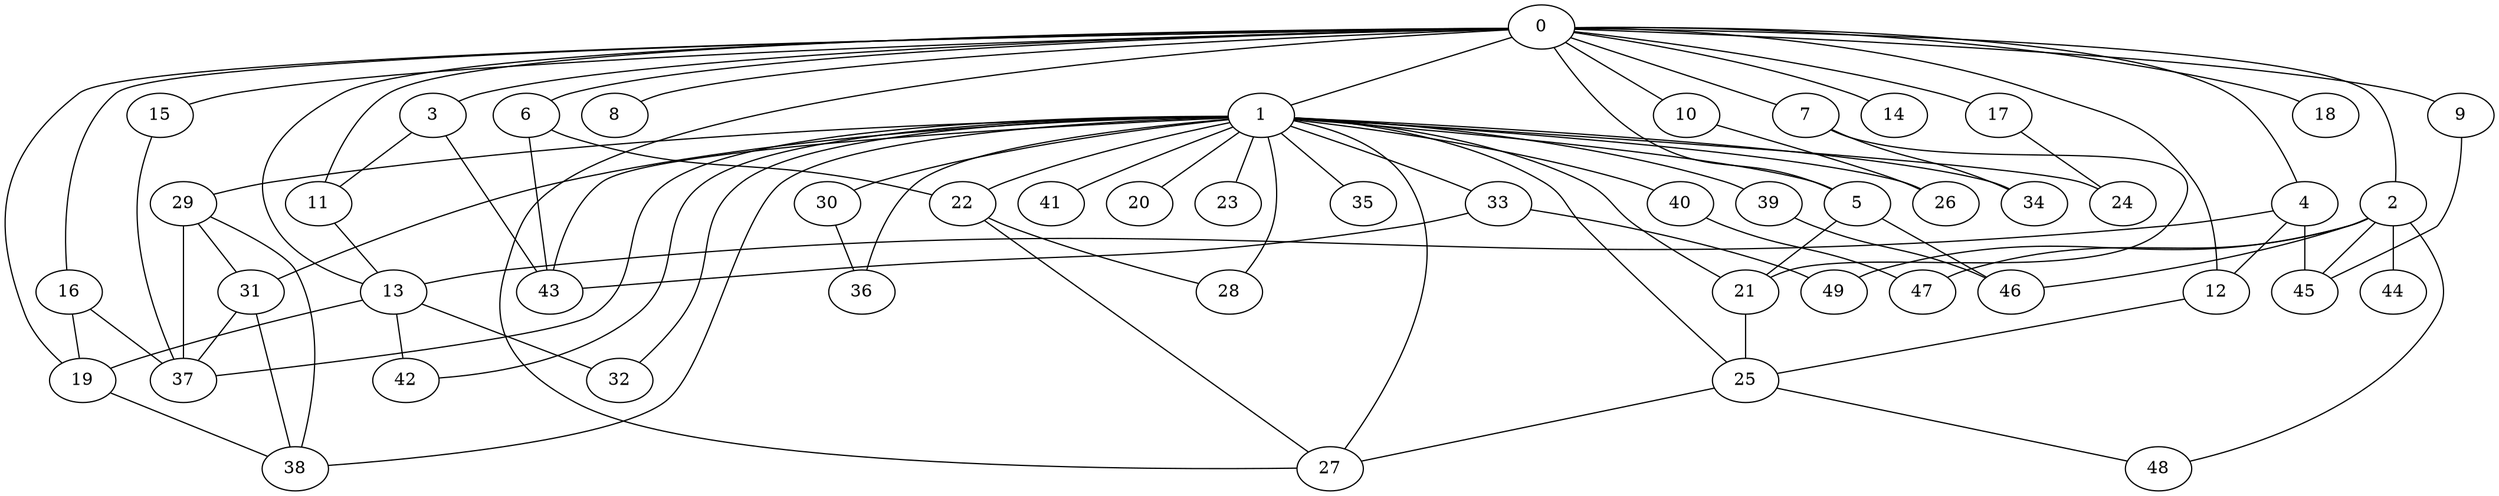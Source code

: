 
graph graphname {
    0 -- 1
0 -- 2
0 -- 3
0 -- 4
0 -- 5
0 -- 6
0 -- 7
0 -- 8
0 -- 9
0 -- 10
0 -- 11
0 -- 12
0 -- 13
0 -- 14
0 -- 15
0 -- 16
0 -- 17
0 -- 18
0 -- 19
0 -- 27
1 -- 20
1 -- 21
1 -- 22
1 -- 23
1 -- 24
1 -- 25
1 -- 26
1 -- 27
1 -- 28
1 -- 29
1 -- 30
1 -- 31
1 -- 32
1 -- 33
1 -- 34
1 -- 35
1 -- 36
1 -- 37
1 -- 38
1 -- 39
1 -- 40
1 -- 41
1 -- 42
1 -- 43
1 -- 5
2 -- 44
2 -- 45
2 -- 46
2 -- 47
2 -- 48
2 -- 49
3 -- 11
3 -- 43
4 -- 45
4 -- 13
4 -- 12
5 -- 46
5 -- 21
6 -- 43
6 -- 22
7 -- 21
7 -- 34
9 -- 45
10 -- 26
11 -- 13
12 -- 25
13 -- 32
13 -- 19
13 -- 42
15 -- 37
16 -- 37
16 -- 19
17 -- 24
19 -- 38
21 -- 25
22 -- 28
22 -- 27
25 -- 27
25 -- 48
29 -- 31
29 -- 38
29 -- 37
30 -- 36
31 -- 37
31 -- 38
33 -- 49
33 -- 43
39 -- 46
40 -- 47

}
